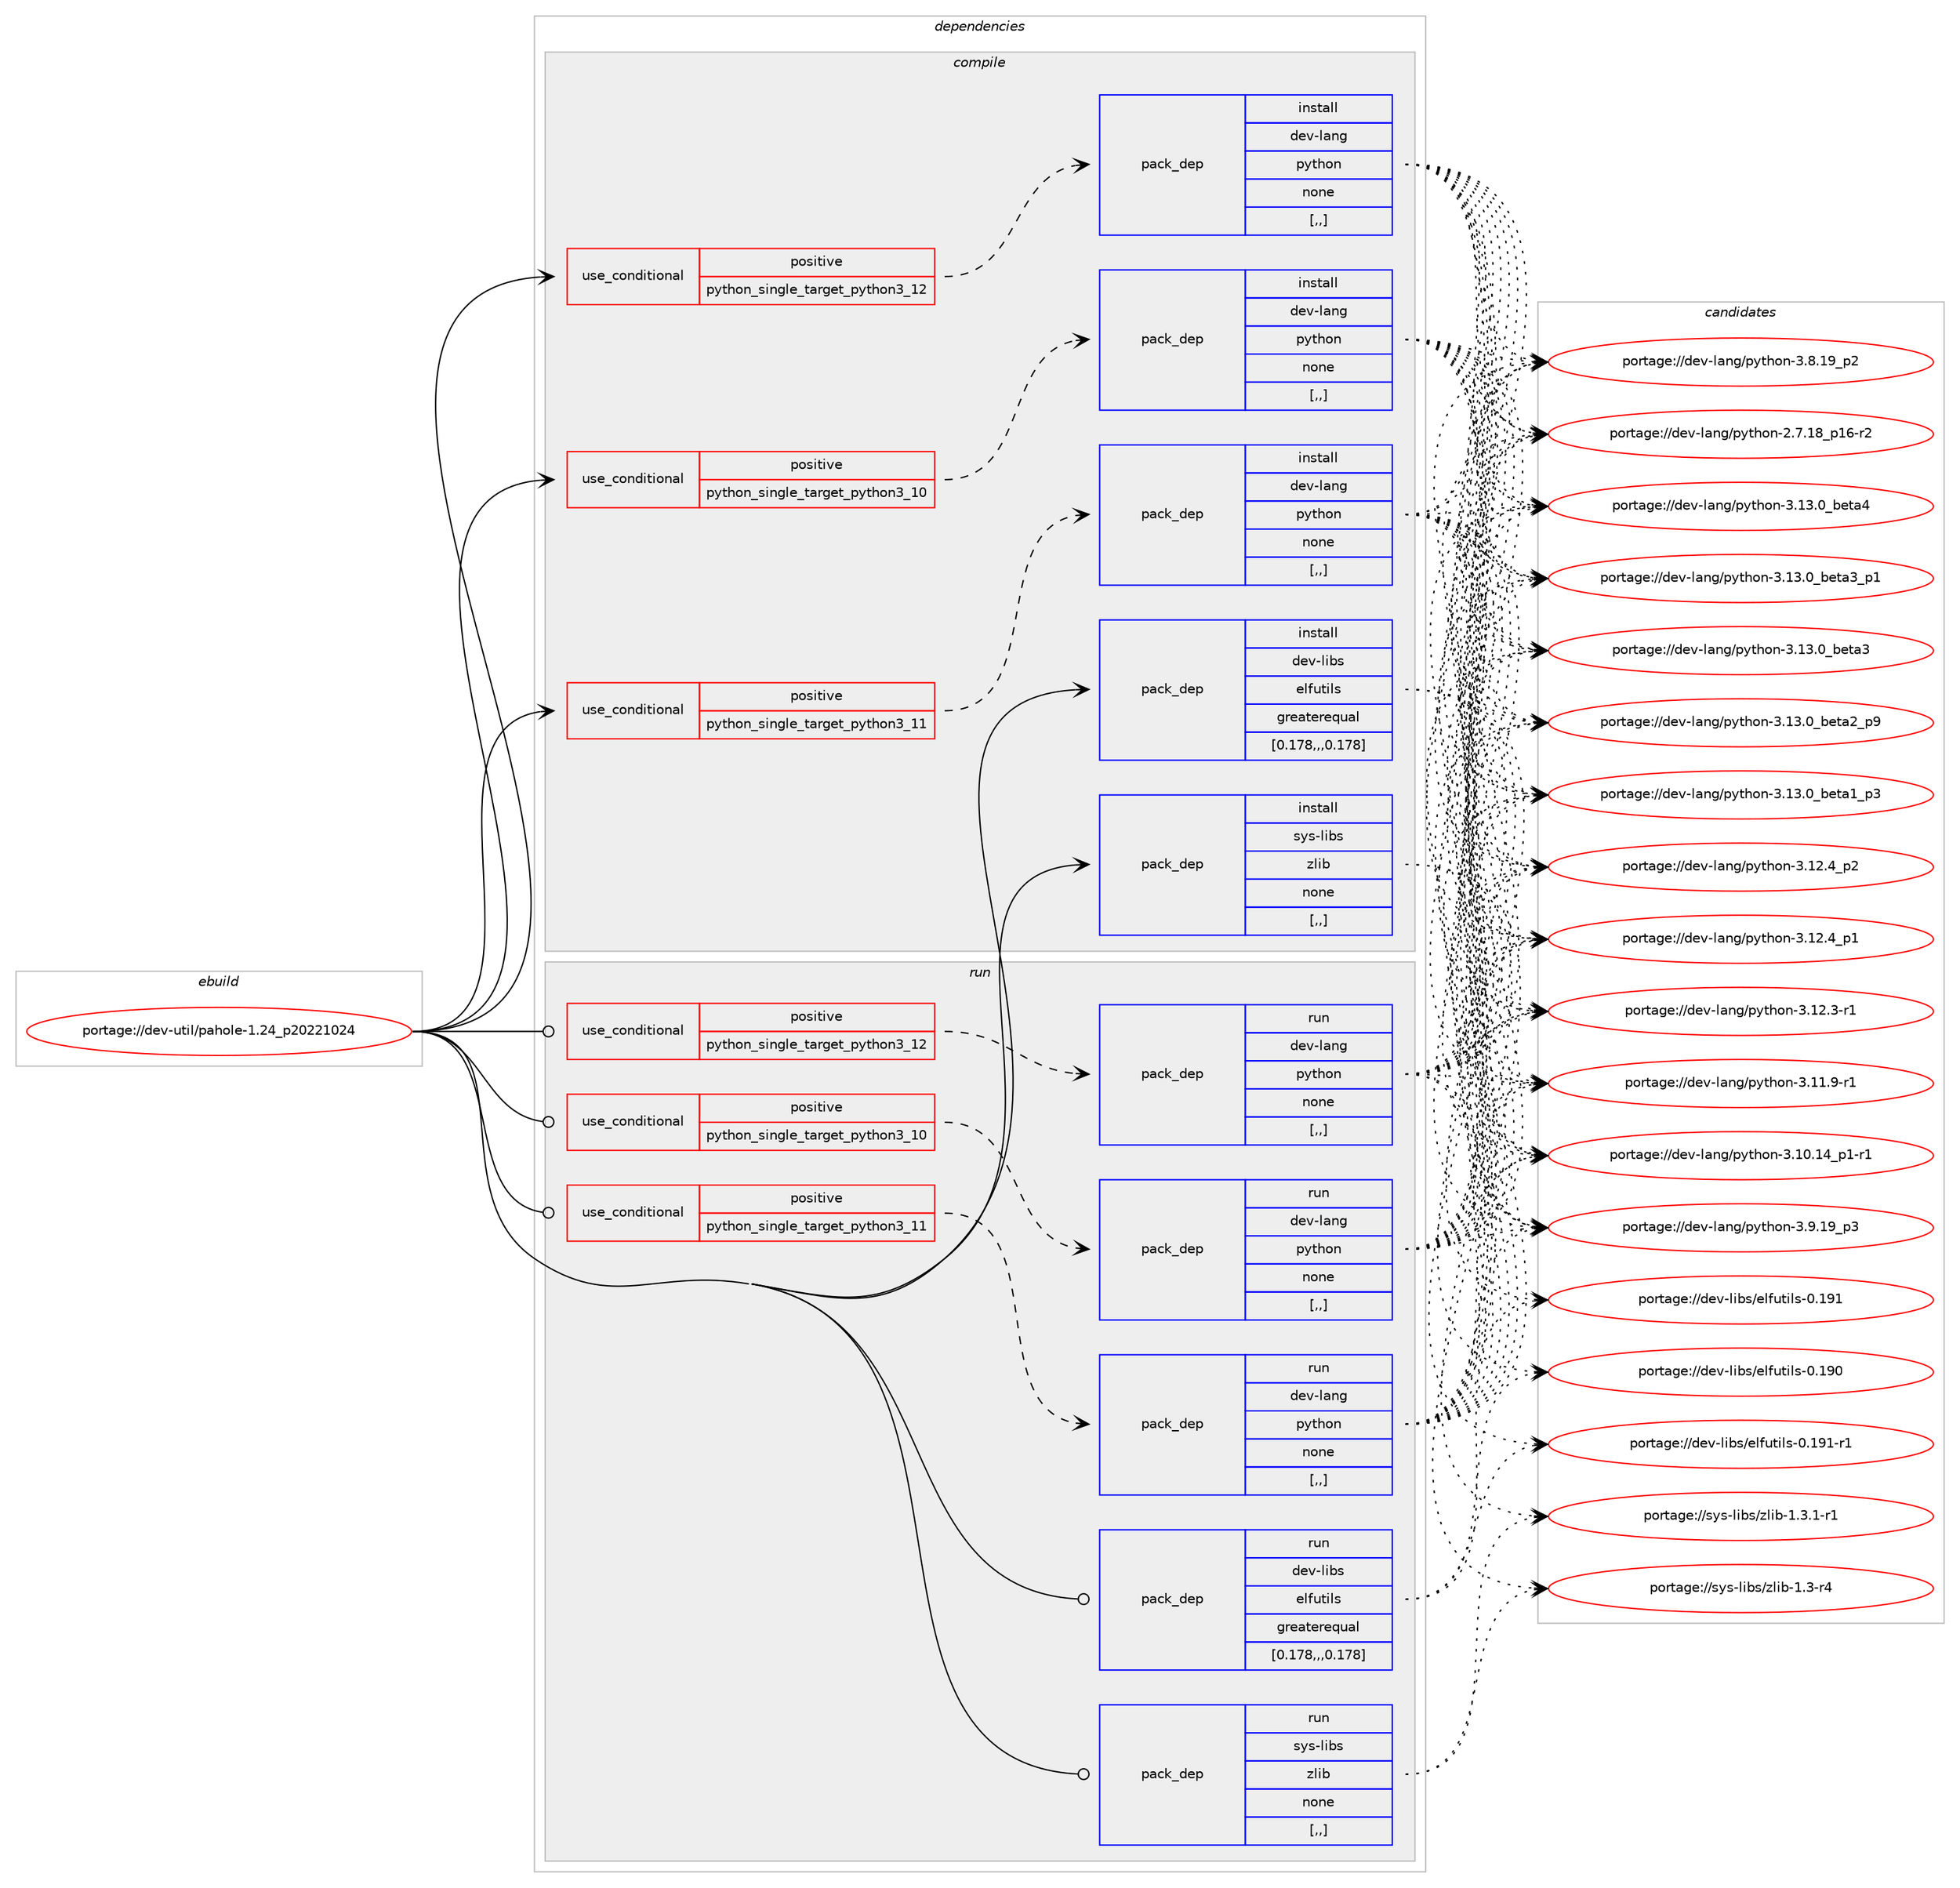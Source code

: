 digraph prolog {

# *************
# Graph options
# *************

newrank=true;
concentrate=true;
compound=true;
graph [rankdir=LR,fontname=Helvetica,fontsize=10,ranksep=1.5];#, ranksep=2.5, nodesep=0.2];
edge  [arrowhead=vee];
node  [fontname=Helvetica,fontsize=10];

# **********
# The ebuild
# **********

subgraph cluster_leftcol {
color=gray;
label=<<i>ebuild</i>>;
id [label="portage://dev-util/pahole-1.24_p20221024", color=red, width=4, href="../dev-util/pahole-1.24_p20221024.svg"];
}

# ****************
# The dependencies
# ****************

subgraph cluster_midcol {
color=gray;
label=<<i>dependencies</i>>;
subgraph cluster_compile {
fillcolor="#eeeeee";
style=filled;
label=<<i>compile</i>>;
subgraph cond61221 {
dependency217627 [label=<<TABLE BORDER="0" CELLBORDER="1" CELLSPACING="0" CELLPADDING="4"><TR><TD ROWSPAN="3" CELLPADDING="10">use_conditional</TD></TR><TR><TD>positive</TD></TR><TR><TD>python_single_target_python3_10</TD></TR></TABLE>>, shape=none, color=red];
subgraph pack154966 {
dependency217628 [label=<<TABLE BORDER="0" CELLBORDER="1" CELLSPACING="0" CELLPADDING="4" WIDTH="220"><TR><TD ROWSPAN="6" CELLPADDING="30">pack_dep</TD></TR><TR><TD WIDTH="110">install</TD></TR><TR><TD>dev-lang</TD></TR><TR><TD>python</TD></TR><TR><TD>none</TD></TR><TR><TD>[,,]</TD></TR></TABLE>>, shape=none, color=blue];
}
dependency217627:e -> dependency217628:w [weight=20,style="dashed",arrowhead="vee"];
}
id:e -> dependency217627:w [weight=20,style="solid",arrowhead="vee"];
subgraph cond61222 {
dependency217629 [label=<<TABLE BORDER="0" CELLBORDER="1" CELLSPACING="0" CELLPADDING="4"><TR><TD ROWSPAN="3" CELLPADDING="10">use_conditional</TD></TR><TR><TD>positive</TD></TR><TR><TD>python_single_target_python3_11</TD></TR></TABLE>>, shape=none, color=red];
subgraph pack154967 {
dependency217630 [label=<<TABLE BORDER="0" CELLBORDER="1" CELLSPACING="0" CELLPADDING="4" WIDTH="220"><TR><TD ROWSPAN="6" CELLPADDING="30">pack_dep</TD></TR><TR><TD WIDTH="110">install</TD></TR><TR><TD>dev-lang</TD></TR><TR><TD>python</TD></TR><TR><TD>none</TD></TR><TR><TD>[,,]</TD></TR></TABLE>>, shape=none, color=blue];
}
dependency217629:e -> dependency217630:w [weight=20,style="dashed",arrowhead="vee"];
}
id:e -> dependency217629:w [weight=20,style="solid",arrowhead="vee"];
subgraph cond61223 {
dependency217631 [label=<<TABLE BORDER="0" CELLBORDER="1" CELLSPACING="0" CELLPADDING="4"><TR><TD ROWSPAN="3" CELLPADDING="10">use_conditional</TD></TR><TR><TD>positive</TD></TR><TR><TD>python_single_target_python3_12</TD></TR></TABLE>>, shape=none, color=red];
subgraph pack154968 {
dependency217632 [label=<<TABLE BORDER="0" CELLBORDER="1" CELLSPACING="0" CELLPADDING="4" WIDTH="220"><TR><TD ROWSPAN="6" CELLPADDING="30">pack_dep</TD></TR><TR><TD WIDTH="110">install</TD></TR><TR><TD>dev-lang</TD></TR><TR><TD>python</TD></TR><TR><TD>none</TD></TR><TR><TD>[,,]</TD></TR></TABLE>>, shape=none, color=blue];
}
dependency217631:e -> dependency217632:w [weight=20,style="dashed",arrowhead="vee"];
}
id:e -> dependency217631:w [weight=20,style="solid",arrowhead="vee"];
subgraph pack154969 {
dependency217633 [label=<<TABLE BORDER="0" CELLBORDER="1" CELLSPACING="0" CELLPADDING="4" WIDTH="220"><TR><TD ROWSPAN="6" CELLPADDING="30">pack_dep</TD></TR><TR><TD WIDTH="110">install</TD></TR><TR><TD>dev-libs</TD></TR><TR><TD>elfutils</TD></TR><TR><TD>greaterequal</TD></TR><TR><TD>[0.178,,,0.178]</TD></TR></TABLE>>, shape=none, color=blue];
}
id:e -> dependency217633:w [weight=20,style="solid",arrowhead="vee"];
subgraph pack154970 {
dependency217634 [label=<<TABLE BORDER="0" CELLBORDER="1" CELLSPACING="0" CELLPADDING="4" WIDTH="220"><TR><TD ROWSPAN="6" CELLPADDING="30">pack_dep</TD></TR><TR><TD WIDTH="110">install</TD></TR><TR><TD>sys-libs</TD></TR><TR><TD>zlib</TD></TR><TR><TD>none</TD></TR><TR><TD>[,,]</TD></TR></TABLE>>, shape=none, color=blue];
}
id:e -> dependency217634:w [weight=20,style="solid",arrowhead="vee"];
}
subgraph cluster_compileandrun {
fillcolor="#eeeeee";
style=filled;
label=<<i>compile and run</i>>;
}
subgraph cluster_run {
fillcolor="#eeeeee";
style=filled;
label=<<i>run</i>>;
subgraph cond61224 {
dependency217635 [label=<<TABLE BORDER="0" CELLBORDER="1" CELLSPACING="0" CELLPADDING="4"><TR><TD ROWSPAN="3" CELLPADDING="10">use_conditional</TD></TR><TR><TD>positive</TD></TR><TR><TD>python_single_target_python3_10</TD></TR></TABLE>>, shape=none, color=red];
subgraph pack154971 {
dependency217636 [label=<<TABLE BORDER="0" CELLBORDER="1" CELLSPACING="0" CELLPADDING="4" WIDTH="220"><TR><TD ROWSPAN="6" CELLPADDING="30">pack_dep</TD></TR><TR><TD WIDTH="110">run</TD></TR><TR><TD>dev-lang</TD></TR><TR><TD>python</TD></TR><TR><TD>none</TD></TR><TR><TD>[,,]</TD></TR></TABLE>>, shape=none, color=blue];
}
dependency217635:e -> dependency217636:w [weight=20,style="dashed",arrowhead="vee"];
}
id:e -> dependency217635:w [weight=20,style="solid",arrowhead="odot"];
subgraph cond61225 {
dependency217637 [label=<<TABLE BORDER="0" CELLBORDER="1" CELLSPACING="0" CELLPADDING="4"><TR><TD ROWSPAN="3" CELLPADDING="10">use_conditional</TD></TR><TR><TD>positive</TD></TR><TR><TD>python_single_target_python3_11</TD></TR></TABLE>>, shape=none, color=red];
subgraph pack154972 {
dependency217638 [label=<<TABLE BORDER="0" CELLBORDER="1" CELLSPACING="0" CELLPADDING="4" WIDTH="220"><TR><TD ROWSPAN="6" CELLPADDING="30">pack_dep</TD></TR><TR><TD WIDTH="110">run</TD></TR><TR><TD>dev-lang</TD></TR><TR><TD>python</TD></TR><TR><TD>none</TD></TR><TR><TD>[,,]</TD></TR></TABLE>>, shape=none, color=blue];
}
dependency217637:e -> dependency217638:w [weight=20,style="dashed",arrowhead="vee"];
}
id:e -> dependency217637:w [weight=20,style="solid",arrowhead="odot"];
subgraph cond61226 {
dependency217639 [label=<<TABLE BORDER="0" CELLBORDER="1" CELLSPACING="0" CELLPADDING="4"><TR><TD ROWSPAN="3" CELLPADDING="10">use_conditional</TD></TR><TR><TD>positive</TD></TR><TR><TD>python_single_target_python3_12</TD></TR></TABLE>>, shape=none, color=red];
subgraph pack154973 {
dependency217640 [label=<<TABLE BORDER="0" CELLBORDER="1" CELLSPACING="0" CELLPADDING="4" WIDTH="220"><TR><TD ROWSPAN="6" CELLPADDING="30">pack_dep</TD></TR><TR><TD WIDTH="110">run</TD></TR><TR><TD>dev-lang</TD></TR><TR><TD>python</TD></TR><TR><TD>none</TD></TR><TR><TD>[,,]</TD></TR></TABLE>>, shape=none, color=blue];
}
dependency217639:e -> dependency217640:w [weight=20,style="dashed",arrowhead="vee"];
}
id:e -> dependency217639:w [weight=20,style="solid",arrowhead="odot"];
subgraph pack154974 {
dependency217641 [label=<<TABLE BORDER="0" CELLBORDER="1" CELLSPACING="0" CELLPADDING="4" WIDTH="220"><TR><TD ROWSPAN="6" CELLPADDING="30">pack_dep</TD></TR><TR><TD WIDTH="110">run</TD></TR><TR><TD>dev-libs</TD></TR><TR><TD>elfutils</TD></TR><TR><TD>greaterequal</TD></TR><TR><TD>[0.178,,,0.178]</TD></TR></TABLE>>, shape=none, color=blue];
}
id:e -> dependency217641:w [weight=20,style="solid",arrowhead="odot"];
subgraph pack154975 {
dependency217642 [label=<<TABLE BORDER="0" CELLBORDER="1" CELLSPACING="0" CELLPADDING="4" WIDTH="220"><TR><TD ROWSPAN="6" CELLPADDING="30">pack_dep</TD></TR><TR><TD WIDTH="110">run</TD></TR><TR><TD>sys-libs</TD></TR><TR><TD>zlib</TD></TR><TR><TD>none</TD></TR><TR><TD>[,,]</TD></TR></TABLE>>, shape=none, color=blue];
}
id:e -> dependency217642:w [weight=20,style="solid",arrowhead="odot"];
}
}

# **************
# The candidates
# **************

subgraph cluster_choices {
rank=same;
color=gray;
label=<<i>candidates</i>>;

subgraph choice154966 {
color=black;
nodesep=1;
choice1001011184510897110103471121211161041111104551464951464895981011169752 [label="portage://dev-lang/python-3.13.0_beta4", color=red, width=4,href="../dev-lang/python-3.13.0_beta4.svg"];
choice10010111845108971101034711212111610411111045514649514648959810111697519511249 [label="portage://dev-lang/python-3.13.0_beta3_p1", color=red, width=4,href="../dev-lang/python-3.13.0_beta3_p1.svg"];
choice1001011184510897110103471121211161041111104551464951464895981011169751 [label="portage://dev-lang/python-3.13.0_beta3", color=red, width=4,href="../dev-lang/python-3.13.0_beta3.svg"];
choice10010111845108971101034711212111610411111045514649514648959810111697509511257 [label="portage://dev-lang/python-3.13.0_beta2_p9", color=red, width=4,href="../dev-lang/python-3.13.0_beta2_p9.svg"];
choice10010111845108971101034711212111610411111045514649514648959810111697499511251 [label="portage://dev-lang/python-3.13.0_beta1_p3", color=red, width=4,href="../dev-lang/python-3.13.0_beta1_p3.svg"];
choice100101118451089711010347112121116104111110455146495046529511250 [label="portage://dev-lang/python-3.12.4_p2", color=red, width=4,href="../dev-lang/python-3.12.4_p2.svg"];
choice100101118451089711010347112121116104111110455146495046529511249 [label="portage://dev-lang/python-3.12.4_p1", color=red, width=4,href="../dev-lang/python-3.12.4_p1.svg"];
choice100101118451089711010347112121116104111110455146495046514511449 [label="portage://dev-lang/python-3.12.3-r1", color=red, width=4,href="../dev-lang/python-3.12.3-r1.svg"];
choice100101118451089711010347112121116104111110455146494946574511449 [label="portage://dev-lang/python-3.11.9-r1", color=red, width=4,href="../dev-lang/python-3.11.9-r1.svg"];
choice100101118451089711010347112121116104111110455146494846495295112494511449 [label="portage://dev-lang/python-3.10.14_p1-r1", color=red, width=4,href="../dev-lang/python-3.10.14_p1-r1.svg"];
choice100101118451089711010347112121116104111110455146574649579511251 [label="portage://dev-lang/python-3.9.19_p3", color=red, width=4,href="../dev-lang/python-3.9.19_p3.svg"];
choice100101118451089711010347112121116104111110455146564649579511250 [label="portage://dev-lang/python-3.8.19_p2", color=red, width=4,href="../dev-lang/python-3.8.19_p2.svg"];
choice100101118451089711010347112121116104111110455046554649569511249544511450 [label="portage://dev-lang/python-2.7.18_p16-r2", color=red, width=4,href="../dev-lang/python-2.7.18_p16-r2.svg"];
dependency217628:e -> choice1001011184510897110103471121211161041111104551464951464895981011169752:w [style=dotted,weight="100"];
dependency217628:e -> choice10010111845108971101034711212111610411111045514649514648959810111697519511249:w [style=dotted,weight="100"];
dependency217628:e -> choice1001011184510897110103471121211161041111104551464951464895981011169751:w [style=dotted,weight="100"];
dependency217628:e -> choice10010111845108971101034711212111610411111045514649514648959810111697509511257:w [style=dotted,weight="100"];
dependency217628:e -> choice10010111845108971101034711212111610411111045514649514648959810111697499511251:w [style=dotted,weight="100"];
dependency217628:e -> choice100101118451089711010347112121116104111110455146495046529511250:w [style=dotted,weight="100"];
dependency217628:e -> choice100101118451089711010347112121116104111110455146495046529511249:w [style=dotted,weight="100"];
dependency217628:e -> choice100101118451089711010347112121116104111110455146495046514511449:w [style=dotted,weight="100"];
dependency217628:e -> choice100101118451089711010347112121116104111110455146494946574511449:w [style=dotted,weight="100"];
dependency217628:e -> choice100101118451089711010347112121116104111110455146494846495295112494511449:w [style=dotted,weight="100"];
dependency217628:e -> choice100101118451089711010347112121116104111110455146574649579511251:w [style=dotted,weight="100"];
dependency217628:e -> choice100101118451089711010347112121116104111110455146564649579511250:w [style=dotted,weight="100"];
dependency217628:e -> choice100101118451089711010347112121116104111110455046554649569511249544511450:w [style=dotted,weight="100"];
}
subgraph choice154967 {
color=black;
nodesep=1;
choice1001011184510897110103471121211161041111104551464951464895981011169752 [label="portage://dev-lang/python-3.13.0_beta4", color=red, width=4,href="../dev-lang/python-3.13.0_beta4.svg"];
choice10010111845108971101034711212111610411111045514649514648959810111697519511249 [label="portage://dev-lang/python-3.13.0_beta3_p1", color=red, width=4,href="../dev-lang/python-3.13.0_beta3_p1.svg"];
choice1001011184510897110103471121211161041111104551464951464895981011169751 [label="portage://dev-lang/python-3.13.0_beta3", color=red, width=4,href="../dev-lang/python-3.13.0_beta3.svg"];
choice10010111845108971101034711212111610411111045514649514648959810111697509511257 [label="portage://dev-lang/python-3.13.0_beta2_p9", color=red, width=4,href="../dev-lang/python-3.13.0_beta2_p9.svg"];
choice10010111845108971101034711212111610411111045514649514648959810111697499511251 [label="portage://dev-lang/python-3.13.0_beta1_p3", color=red, width=4,href="../dev-lang/python-3.13.0_beta1_p3.svg"];
choice100101118451089711010347112121116104111110455146495046529511250 [label="portage://dev-lang/python-3.12.4_p2", color=red, width=4,href="../dev-lang/python-3.12.4_p2.svg"];
choice100101118451089711010347112121116104111110455146495046529511249 [label="portage://dev-lang/python-3.12.4_p1", color=red, width=4,href="../dev-lang/python-3.12.4_p1.svg"];
choice100101118451089711010347112121116104111110455146495046514511449 [label="portage://dev-lang/python-3.12.3-r1", color=red, width=4,href="../dev-lang/python-3.12.3-r1.svg"];
choice100101118451089711010347112121116104111110455146494946574511449 [label="portage://dev-lang/python-3.11.9-r1", color=red, width=4,href="../dev-lang/python-3.11.9-r1.svg"];
choice100101118451089711010347112121116104111110455146494846495295112494511449 [label="portage://dev-lang/python-3.10.14_p1-r1", color=red, width=4,href="../dev-lang/python-3.10.14_p1-r1.svg"];
choice100101118451089711010347112121116104111110455146574649579511251 [label="portage://dev-lang/python-3.9.19_p3", color=red, width=4,href="../dev-lang/python-3.9.19_p3.svg"];
choice100101118451089711010347112121116104111110455146564649579511250 [label="portage://dev-lang/python-3.8.19_p2", color=red, width=4,href="../dev-lang/python-3.8.19_p2.svg"];
choice100101118451089711010347112121116104111110455046554649569511249544511450 [label="portage://dev-lang/python-2.7.18_p16-r2", color=red, width=4,href="../dev-lang/python-2.7.18_p16-r2.svg"];
dependency217630:e -> choice1001011184510897110103471121211161041111104551464951464895981011169752:w [style=dotted,weight="100"];
dependency217630:e -> choice10010111845108971101034711212111610411111045514649514648959810111697519511249:w [style=dotted,weight="100"];
dependency217630:e -> choice1001011184510897110103471121211161041111104551464951464895981011169751:w [style=dotted,weight="100"];
dependency217630:e -> choice10010111845108971101034711212111610411111045514649514648959810111697509511257:w [style=dotted,weight="100"];
dependency217630:e -> choice10010111845108971101034711212111610411111045514649514648959810111697499511251:w [style=dotted,weight="100"];
dependency217630:e -> choice100101118451089711010347112121116104111110455146495046529511250:w [style=dotted,weight="100"];
dependency217630:e -> choice100101118451089711010347112121116104111110455146495046529511249:w [style=dotted,weight="100"];
dependency217630:e -> choice100101118451089711010347112121116104111110455146495046514511449:w [style=dotted,weight="100"];
dependency217630:e -> choice100101118451089711010347112121116104111110455146494946574511449:w [style=dotted,weight="100"];
dependency217630:e -> choice100101118451089711010347112121116104111110455146494846495295112494511449:w [style=dotted,weight="100"];
dependency217630:e -> choice100101118451089711010347112121116104111110455146574649579511251:w [style=dotted,weight="100"];
dependency217630:e -> choice100101118451089711010347112121116104111110455146564649579511250:w [style=dotted,weight="100"];
dependency217630:e -> choice100101118451089711010347112121116104111110455046554649569511249544511450:w [style=dotted,weight="100"];
}
subgraph choice154968 {
color=black;
nodesep=1;
choice1001011184510897110103471121211161041111104551464951464895981011169752 [label="portage://dev-lang/python-3.13.0_beta4", color=red, width=4,href="../dev-lang/python-3.13.0_beta4.svg"];
choice10010111845108971101034711212111610411111045514649514648959810111697519511249 [label="portage://dev-lang/python-3.13.0_beta3_p1", color=red, width=4,href="../dev-lang/python-3.13.0_beta3_p1.svg"];
choice1001011184510897110103471121211161041111104551464951464895981011169751 [label="portage://dev-lang/python-3.13.0_beta3", color=red, width=4,href="../dev-lang/python-3.13.0_beta3.svg"];
choice10010111845108971101034711212111610411111045514649514648959810111697509511257 [label="portage://dev-lang/python-3.13.0_beta2_p9", color=red, width=4,href="../dev-lang/python-3.13.0_beta2_p9.svg"];
choice10010111845108971101034711212111610411111045514649514648959810111697499511251 [label="portage://dev-lang/python-3.13.0_beta1_p3", color=red, width=4,href="../dev-lang/python-3.13.0_beta1_p3.svg"];
choice100101118451089711010347112121116104111110455146495046529511250 [label="portage://dev-lang/python-3.12.4_p2", color=red, width=4,href="../dev-lang/python-3.12.4_p2.svg"];
choice100101118451089711010347112121116104111110455146495046529511249 [label="portage://dev-lang/python-3.12.4_p1", color=red, width=4,href="../dev-lang/python-3.12.4_p1.svg"];
choice100101118451089711010347112121116104111110455146495046514511449 [label="portage://dev-lang/python-3.12.3-r1", color=red, width=4,href="../dev-lang/python-3.12.3-r1.svg"];
choice100101118451089711010347112121116104111110455146494946574511449 [label="portage://dev-lang/python-3.11.9-r1", color=red, width=4,href="../dev-lang/python-3.11.9-r1.svg"];
choice100101118451089711010347112121116104111110455146494846495295112494511449 [label="portage://dev-lang/python-3.10.14_p1-r1", color=red, width=4,href="../dev-lang/python-3.10.14_p1-r1.svg"];
choice100101118451089711010347112121116104111110455146574649579511251 [label="portage://dev-lang/python-3.9.19_p3", color=red, width=4,href="../dev-lang/python-3.9.19_p3.svg"];
choice100101118451089711010347112121116104111110455146564649579511250 [label="portage://dev-lang/python-3.8.19_p2", color=red, width=4,href="../dev-lang/python-3.8.19_p2.svg"];
choice100101118451089711010347112121116104111110455046554649569511249544511450 [label="portage://dev-lang/python-2.7.18_p16-r2", color=red, width=4,href="../dev-lang/python-2.7.18_p16-r2.svg"];
dependency217632:e -> choice1001011184510897110103471121211161041111104551464951464895981011169752:w [style=dotted,weight="100"];
dependency217632:e -> choice10010111845108971101034711212111610411111045514649514648959810111697519511249:w [style=dotted,weight="100"];
dependency217632:e -> choice1001011184510897110103471121211161041111104551464951464895981011169751:w [style=dotted,weight="100"];
dependency217632:e -> choice10010111845108971101034711212111610411111045514649514648959810111697509511257:w [style=dotted,weight="100"];
dependency217632:e -> choice10010111845108971101034711212111610411111045514649514648959810111697499511251:w [style=dotted,weight="100"];
dependency217632:e -> choice100101118451089711010347112121116104111110455146495046529511250:w [style=dotted,weight="100"];
dependency217632:e -> choice100101118451089711010347112121116104111110455146495046529511249:w [style=dotted,weight="100"];
dependency217632:e -> choice100101118451089711010347112121116104111110455146495046514511449:w [style=dotted,weight="100"];
dependency217632:e -> choice100101118451089711010347112121116104111110455146494946574511449:w [style=dotted,weight="100"];
dependency217632:e -> choice100101118451089711010347112121116104111110455146494846495295112494511449:w [style=dotted,weight="100"];
dependency217632:e -> choice100101118451089711010347112121116104111110455146574649579511251:w [style=dotted,weight="100"];
dependency217632:e -> choice100101118451089711010347112121116104111110455146564649579511250:w [style=dotted,weight="100"];
dependency217632:e -> choice100101118451089711010347112121116104111110455046554649569511249544511450:w [style=dotted,weight="100"];
}
subgraph choice154969 {
color=black;
nodesep=1;
choice1001011184510810598115471011081021171161051081154548464957494511449 [label="portage://dev-libs/elfutils-0.191-r1", color=red, width=4,href="../dev-libs/elfutils-0.191-r1.svg"];
choice100101118451081059811547101108102117116105108115454846495749 [label="portage://dev-libs/elfutils-0.191", color=red, width=4,href="../dev-libs/elfutils-0.191.svg"];
choice100101118451081059811547101108102117116105108115454846495748 [label="portage://dev-libs/elfutils-0.190", color=red, width=4,href="../dev-libs/elfutils-0.190.svg"];
dependency217633:e -> choice1001011184510810598115471011081021171161051081154548464957494511449:w [style=dotted,weight="100"];
dependency217633:e -> choice100101118451081059811547101108102117116105108115454846495749:w [style=dotted,weight="100"];
dependency217633:e -> choice100101118451081059811547101108102117116105108115454846495748:w [style=dotted,weight="100"];
}
subgraph choice154970 {
color=black;
nodesep=1;
choice115121115451081059811547122108105984549465146494511449 [label="portage://sys-libs/zlib-1.3.1-r1", color=red, width=4,href="../sys-libs/zlib-1.3.1-r1.svg"];
choice11512111545108105981154712210810598454946514511452 [label="portage://sys-libs/zlib-1.3-r4", color=red, width=4,href="../sys-libs/zlib-1.3-r4.svg"];
dependency217634:e -> choice115121115451081059811547122108105984549465146494511449:w [style=dotted,weight="100"];
dependency217634:e -> choice11512111545108105981154712210810598454946514511452:w [style=dotted,weight="100"];
}
subgraph choice154971 {
color=black;
nodesep=1;
choice1001011184510897110103471121211161041111104551464951464895981011169752 [label="portage://dev-lang/python-3.13.0_beta4", color=red, width=4,href="../dev-lang/python-3.13.0_beta4.svg"];
choice10010111845108971101034711212111610411111045514649514648959810111697519511249 [label="portage://dev-lang/python-3.13.0_beta3_p1", color=red, width=4,href="../dev-lang/python-3.13.0_beta3_p1.svg"];
choice1001011184510897110103471121211161041111104551464951464895981011169751 [label="portage://dev-lang/python-3.13.0_beta3", color=red, width=4,href="../dev-lang/python-3.13.0_beta3.svg"];
choice10010111845108971101034711212111610411111045514649514648959810111697509511257 [label="portage://dev-lang/python-3.13.0_beta2_p9", color=red, width=4,href="../dev-lang/python-3.13.0_beta2_p9.svg"];
choice10010111845108971101034711212111610411111045514649514648959810111697499511251 [label="portage://dev-lang/python-3.13.0_beta1_p3", color=red, width=4,href="../dev-lang/python-3.13.0_beta1_p3.svg"];
choice100101118451089711010347112121116104111110455146495046529511250 [label="portage://dev-lang/python-3.12.4_p2", color=red, width=4,href="../dev-lang/python-3.12.4_p2.svg"];
choice100101118451089711010347112121116104111110455146495046529511249 [label="portage://dev-lang/python-3.12.4_p1", color=red, width=4,href="../dev-lang/python-3.12.4_p1.svg"];
choice100101118451089711010347112121116104111110455146495046514511449 [label="portage://dev-lang/python-3.12.3-r1", color=red, width=4,href="../dev-lang/python-3.12.3-r1.svg"];
choice100101118451089711010347112121116104111110455146494946574511449 [label="portage://dev-lang/python-3.11.9-r1", color=red, width=4,href="../dev-lang/python-3.11.9-r1.svg"];
choice100101118451089711010347112121116104111110455146494846495295112494511449 [label="portage://dev-lang/python-3.10.14_p1-r1", color=red, width=4,href="../dev-lang/python-3.10.14_p1-r1.svg"];
choice100101118451089711010347112121116104111110455146574649579511251 [label="portage://dev-lang/python-3.9.19_p3", color=red, width=4,href="../dev-lang/python-3.9.19_p3.svg"];
choice100101118451089711010347112121116104111110455146564649579511250 [label="portage://dev-lang/python-3.8.19_p2", color=red, width=4,href="../dev-lang/python-3.8.19_p2.svg"];
choice100101118451089711010347112121116104111110455046554649569511249544511450 [label="portage://dev-lang/python-2.7.18_p16-r2", color=red, width=4,href="../dev-lang/python-2.7.18_p16-r2.svg"];
dependency217636:e -> choice1001011184510897110103471121211161041111104551464951464895981011169752:w [style=dotted,weight="100"];
dependency217636:e -> choice10010111845108971101034711212111610411111045514649514648959810111697519511249:w [style=dotted,weight="100"];
dependency217636:e -> choice1001011184510897110103471121211161041111104551464951464895981011169751:w [style=dotted,weight="100"];
dependency217636:e -> choice10010111845108971101034711212111610411111045514649514648959810111697509511257:w [style=dotted,weight="100"];
dependency217636:e -> choice10010111845108971101034711212111610411111045514649514648959810111697499511251:w [style=dotted,weight="100"];
dependency217636:e -> choice100101118451089711010347112121116104111110455146495046529511250:w [style=dotted,weight="100"];
dependency217636:e -> choice100101118451089711010347112121116104111110455146495046529511249:w [style=dotted,weight="100"];
dependency217636:e -> choice100101118451089711010347112121116104111110455146495046514511449:w [style=dotted,weight="100"];
dependency217636:e -> choice100101118451089711010347112121116104111110455146494946574511449:w [style=dotted,weight="100"];
dependency217636:e -> choice100101118451089711010347112121116104111110455146494846495295112494511449:w [style=dotted,weight="100"];
dependency217636:e -> choice100101118451089711010347112121116104111110455146574649579511251:w [style=dotted,weight="100"];
dependency217636:e -> choice100101118451089711010347112121116104111110455146564649579511250:w [style=dotted,weight="100"];
dependency217636:e -> choice100101118451089711010347112121116104111110455046554649569511249544511450:w [style=dotted,weight="100"];
}
subgraph choice154972 {
color=black;
nodesep=1;
choice1001011184510897110103471121211161041111104551464951464895981011169752 [label="portage://dev-lang/python-3.13.0_beta4", color=red, width=4,href="../dev-lang/python-3.13.0_beta4.svg"];
choice10010111845108971101034711212111610411111045514649514648959810111697519511249 [label="portage://dev-lang/python-3.13.0_beta3_p1", color=red, width=4,href="../dev-lang/python-3.13.0_beta3_p1.svg"];
choice1001011184510897110103471121211161041111104551464951464895981011169751 [label="portage://dev-lang/python-3.13.0_beta3", color=red, width=4,href="../dev-lang/python-3.13.0_beta3.svg"];
choice10010111845108971101034711212111610411111045514649514648959810111697509511257 [label="portage://dev-lang/python-3.13.0_beta2_p9", color=red, width=4,href="../dev-lang/python-3.13.0_beta2_p9.svg"];
choice10010111845108971101034711212111610411111045514649514648959810111697499511251 [label="portage://dev-lang/python-3.13.0_beta1_p3", color=red, width=4,href="../dev-lang/python-3.13.0_beta1_p3.svg"];
choice100101118451089711010347112121116104111110455146495046529511250 [label="portage://dev-lang/python-3.12.4_p2", color=red, width=4,href="../dev-lang/python-3.12.4_p2.svg"];
choice100101118451089711010347112121116104111110455146495046529511249 [label="portage://dev-lang/python-3.12.4_p1", color=red, width=4,href="../dev-lang/python-3.12.4_p1.svg"];
choice100101118451089711010347112121116104111110455146495046514511449 [label="portage://dev-lang/python-3.12.3-r1", color=red, width=4,href="../dev-lang/python-3.12.3-r1.svg"];
choice100101118451089711010347112121116104111110455146494946574511449 [label="portage://dev-lang/python-3.11.9-r1", color=red, width=4,href="../dev-lang/python-3.11.9-r1.svg"];
choice100101118451089711010347112121116104111110455146494846495295112494511449 [label="portage://dev-lang/python-3.10.14_p1-r1", color=red, width=4,href="../dev-lang/python-3.10.14_p1-r1.svg"];
choice100101118451089711010347112121116104111110455146574649579511251 [label="portage://dev-lang/python-3.9.19_p3", color=red, width=4,href="../dev-lang/python-3.9.19_p3.svg"];
choice100101118451089711010347112121116104111110455146564649579511250 [label="portage://dev-lang/python-3.8.19_p2", color=red, width=4,href="../dev-lang/python-3.8.19_p2.svg"];
choice100101118451089711010347112121116104111110455046554649569511249544511450 [label="portage://dev-lang/python-2.7.18_p16-r2", color=red, width=4,href="../dev-lang/python-2.7.18_p16-r2.svg"];
dependency217638:e -> choice1001011184510897110103471121211161041111104551464951464895981011169752:w [style=dotted,weight="100"];
dependency217638:e -> choice10010111845108971101034711212111610411111045514649514648959810111697519511249:w [style=dotted,weight="100"];
dependency217638:e -> choice1001011184510897110103471121211161041111104551464951464895981011169751:w [style=dotted,weight="100"];
dependency217638:e -> choice10010111845108971101034711212111610411111045514649514648959810111697509511257:w [style=dotted,weight="100"];
dependency217638:e -> choice10010111845108971101034711212111610411111045514649514648959810111697499511251:w [style=dotted,weight="100"];
dependency217638:e -> choice100101118451089711010347112121116104111110455146495046529511250:w [style=dotted,weight="100"];
dependency217638:e -> choice100101118451089711010347112121116104111110455146495046529511249:w [style=dotted,weight="100"];
dependency217638:e -> choice100101118451089711010347112121116104111110455146495046514511449:w [style=dotted,weight="100"];
dependency217638:e -> choice100101118451089711010347112121116104111110455146494946574511449:w [style=dotted,weight="100"];
dependency217638:e -> choice100101118451089711010347112121116104111110455146494846495295112494511449:w [style=dotted,weight="100"];
dependency217638:e -> choice100101118451089711010347112121116104111110455146574649579511251:w [style=dotted,weight="100"];
dependency217638:e -> choice100101118451089711010347112121116104111110455146564649579511250:w [style=dotted,weight="100"];
dependency217638:e -> choice100101118451089711010347112121116104111110455046554649569511249544511450:w [style=dotted,weight="100"];
}
subgraph choice154973 {
color=black;
nodesep=1;
choice1001011184510897110103471121211161041111104551464951464895981011169752 [label="portage://dev-lang/python-3.13.0_beta4", color=red, width=4,href="../dev-lang/python-3.13.0_beta4.svg"];
choice10010111845108971101034711212111610411111045514649514648959810111697519511249 [label="portage://dev-lang/python-3.13.0_beta3_p1", color=red, width=4,href="../dev-lang/python-3.13.0_beta3_p1.svg"];
choice1001011184510897110103471121211161041111104551464951464895981011169751 [label="portage://dev-lang/python-3.13.0_beta3", color=red, width=4,href="../dev-lang/python-3.13.0_beta3.svg"];
choice10010111845108971101034711212111610411111045514649514648959810111697509511257 [label="portage://dev-lang/python-3.13.0_beta2_p9", color=red, width=4,href="../dev-lang/python-3.13.0_beta2_p9.svg"];
choice10010111845108971101034711212111610411111045514649514648959810111697499511251 [label="portage://dev-lang/python-3.13.0_beta1_p3", color=red, width=4,href="../dev-lang/python-3.13.0_beta1_p3.svg"];
choice100101118451089711010347112121116104111110455146495046529511250 [label="portage://dev-lang/python-3.12.4_p2", color=red, width=4,href="../dev-lang/python-3.12.4_p2.svg"];
choice100101118451089711010347112121116104111110455146495046529511249 [label="portage://dev-lang/python-3.12.4_p1", color=red, width=4,href="../dev-lang/python-3.12.4_p1.svg"];
choice100101118451089711010347112121116104111110455146495046514511449 [label="portage://dev-lang/python-3.12.3-r1", color=red, width=4,href="../dev-lang/python-3.12.3-r1.svg"];
choice100101118451089711010347112121116104111110455146494946574511449 [label="portage://dev-lang/python-3.11.9-r1", color=red, width=4,href="../dev-lang/python-3.11.9-r1.svg"];
choice100101118451089711010347112121116104111110455146494846495295112494511449 [label="portage://dev-lang/python-3.10.14_p1-r1", color=red, width=4,href="../dev-lang/python-3.10.14_p1-r1.svg"];
choice100101118451089711010347112121116104111110455146574649579511251 [label="portage://dev-lang/python-3.9.19_p3", color=red, width=4,href="../dev-lang/python-3.9.19_p3.svg"];
choice100101118451089711010347112121116104111110455146564649579511250 [label="portage://dev-lang/python-3.8.19_p2", color=red, width=4,href="../dev-lang/python-3.8.19_p2.svg"];
choice100101118451089711010347112121116104111110455046554649569511249544511450 [label="portage://dev-lang/python-2.7.18_p16-r2", color=red, width=4,href="../dev-lang/python-2.7.18_p16-r2.svg"];
dependency217640:e -> choice1001011184510897110103471121211161041111104551464951464895981011169752:w [style=dotted,weight="100"];
dependency217640:e -> choice10010111845108971101034711212111610411111045514649514648959810111697519511249:w [style=dotted,weight="100"];
dependency217640:e -> choice1001011184510897110103471121211161041111104551464951464895981011169751:w [style=dotted,weight="100"];
dependency217640:e -> choice10010111845108971101034711212111610411111045514649514648959810111697509511257:w [style=dotted,weight="100"];
dependency217640:e -> choice10010111845108971101034711212111610411111045514649514648959810111697499511251:w [style=dotted,weight="100"];
dependency217640:e -> choice100101118451089711010347112121116104111110455146495046529511250:w [style=dotted,weight="100"];
dependency217640:e -> choice100101118451089711010347112121116104111110455146495046529511249:w [style=dotted,weight="100"];
dependency217640:e -> choice100101118451089711010347112121116104111110455146495046514511449:w [style=dotted,weight="100"];
dependency217640:e -> choice100101118451089711010347112121116104111110455146494946574511449:w [style=dotted,weight="100"];
dependency217640:e -> choice100101118451089711010347112121116104111110455146494846495295112494511449:w [style=dotted,weight="100"];
dependency217640:e -> choice100101118451089711010347112121116104111110455146574649579511251:w [style=dotted,weight="100"];
dependency217640:e -> choice100101118451089711010347112121116104111110455146564649579511250:w [style=dotted,weight="100"];
dependency217640:e -> choice100101118451089711010347112121116104111110455046554649569511249544511450:w [style=dotted,weight="100"];
}
subgraph choice154974 {
color=black;
nodesep=1;
choice1001011184510810598115471011081021171161051081154548464957494511449 [label="portage://dev-libs/elfutils-0.191-r1", color=red, width=4,href="../dev-libs/elfutils-0.191-r1.svg"];
choice100101118451081059811547101108102117116105108115454846495749 [label="portage://dev-libs/elfutils-0.191", color=red, width=4,href="../dev-libs/elfutils-0.191.svg"];
choice100101118451081059811547101108102117116105108115454846495748 [label="portage://dev-libs/elfutils-0.190", color=red, width=4,href="../dev-libs/elfutils-0.190.svg"];
dependency217641:e -> choice1001011184510810598115471011081021171161051081154548464957494511449:w [style=dotted,weight="100"];
dependency217641:e -> choice100101118451081059811547101108102117116105108115454846495749:w [style=dotted,weight="100"];
dependency217641:e -> choice100101118451081059811547101108102117116105108115454846495748:w [style=dotted,weight="100"];
}
subgraph choice154975 {
color=black;
nodesep=1;
choice115121115451081059811547122108105984549465146494511449 [label="portage://sys-libs/zlib-1.3.1-r1", color=red, width=4,href="../sys-libs/zlib-1.3.1-r1.svg"];
choice11512111545108105981154712210810598454946514511452 [label="portage://sys-libs/zlib-1.3-r4", color=red, width=4,href="../sys-libs/zlib-1.3-r4.svg"];
dependency217642:e -> choice115121115451081059811547122108105984549465146494511449:w [style=dotted,weight="100"];
dependency217642:e -> choice11512111545108105981154712210810598454946514511452:w [style=dotted,weight="100"];
}
}

}
